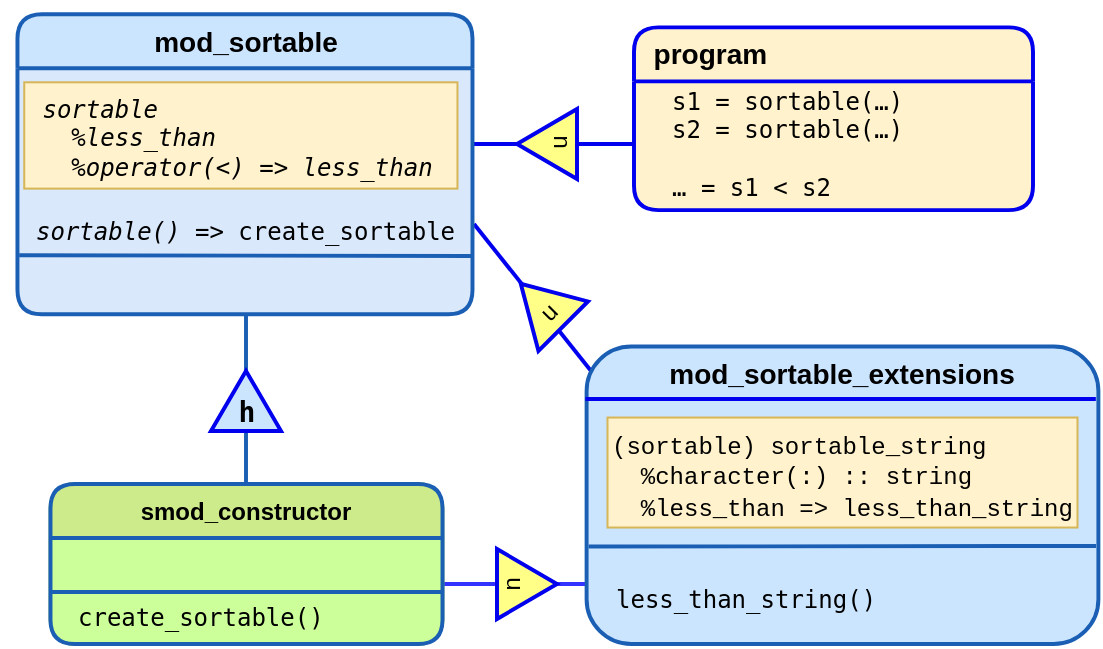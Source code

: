 <mxfile version="24.7.5">
  <diagram name="Page-1" id="rA8-k76OslJVHwZHFa6S">
    <mxGraphModel dx="1022" dy="600" grid="1" gridSize="19.685" guides="1" tooltips="0" connect="1" arrows="1" fold="0" page="1" pageScale="1" pageWidth="700" pageHeight="1100" math="0" shadow="0">
      <root>
        <mxCell id="0" />
        <mxCell id="1" parent="0" />
        <mxCell id="rpTtk4-DMB-l15ecbjdh-101" value="" style="endArrow=none;html=1;rounded=0;endFill=0;strokeWidth=1.968;strokeColor=#0000ee;exitX=0.034;exitY=0.139;exitDx=0;exitDy=0;exitPerimeter=0;" parent="1" source="rpTtk4-DMB-l15ecbjdh-21" edge="1">
          <mxGeometry width="50" height="50" relative="1" as="geometry">
            <mxPoint x="410" y="710" as="sourcePoint" />
            <mxPoint x="320" y="620" as="targetPoint" />
          </mxGeometry>
        </mxCell>
        <mxCell id="rpTtk4-DMB-l15ecbjdh-93" value="" style="endArrow=none;html=1;rounded=0;strokeWidth=1.968;endFill=0;strokeColor=#0000ee;" parent="1" edge="1">
          <mxGeometry width="50" height="50" relative="1" as="geometry">
            <mxPoint x="400" y="580" as="sourcePoint" />
            <mxPoint x="317" y="580" as="targetPoint" />
          </mxGeometry>
        </mxCell>
        <mxCell id="rpTtk4-DMB-l15ecbjdh-100" value="" style="endArrow=none;html=1;rounded=0;endFill=0;strokeWidth=1.968;strokeColor=#3333ff;" parent="1" edge="1">
          <mxGeometry width="50" height="50" relative="1" as="geometry">
            <mxPoint x="300" y="800" as="sourcePoint" />
            <mxPoint x="400" y="800" as="targetPoint" />
          </mxGeometry>
        </mxCell>
        <mxCell id="rpTtk4-DMB-l15ecbjdh-89" value="" style="endArrow=none;html=1;rounded=0;endFill=0;strokeWidth=1.968;strokeColor=#1a5fb4;" parent="1" edge="1">
          <mxGeometry width="50" height="50" relative="1" as="geometry">
            <mxPoint x="206" y="749" as="sourcePoint" />
            <mxPoint x="206" y="660" as="targetPoint" />
          </mxGeometry>
        </mxCell>
        <mxCell id="rpTtk4-DMB-l15ecbjdh-41" value="" style="group" parent="1" vertex="1" connectable="0">
          <mxGeometry x="400" y="520" width="199.5" height="110" as="geometry" />
        </mxCell>
        <mxCell id="rpTtk4-DMB-l15ecbjdh-42" value="&lt;div style=&quot;font-size: 14px;&quot; align=&quot;left&quot;&gt;&lt;pre style=&quot;&quot;&gt;&lt;font face=&quot;Helvetica&quot;&gt;&amp;nbsp;&amp;nbsp;&lt;font style=&quot;font-size: 14px;&quot;&gt;program&lt;/font&gt;&lt;/font&gt;&lt;/pre&gt;&lt;/div&gt;" style="swimlane;whiteSpace=wrap;html=1;rounded=1;strokeColor=#0000ee;fillColor=#fff2cc;swimlaneFillColor=#fff2cc;startSize=27;strokeWidth=1.968;align=left;" parent="rpTtk4-DMB-l15ecbjdh-41" vertex="1">
          <mxGeometry y="1.692" width="199.5" height="91.385" as="geometry" />
        </mxCell>
        <mxCell id="rpTtk4-DMB-l15ecbjdh-48" value="&lt;blockquote style=&quot;margin: 1px 0px 0px;&quot;&gt;&lt;div&gt;&lt;pre style=&quot;margin-top: 0px; padding-bottom: 0px; padding-left: 0px;&quot;&gt;s1 = sortable(…)&lt;br&gt;s2 = sortable(…)&lt;br&gt;&lt;br&gt;… = s1 &amp;lt; s2&lt;/pre&gt;&lt;/div&gt;&lt;/blockquote&gt;&lt;p&gt;&lt;/p&gt;" style="text;html=1;whiteSpace=wrap;overflow=hidden;rounded=0;" parent="rpTtk4-DMB-l15ecbjdh-42" vertex="1">
          <mxGeometry x="16.64" y="22.69" width="135.84" height="67.31" as="geometry" />
        </mxCell>
        <mxCell id="rpTtk4-DMB-l15ecbjdh-26" value="" style="group;fillColor=#cce5ff;strokeColor=#1a5fb4;rounded=1;strokeWidth=1.968;rotation=0;" parent="1" vertex="1" connectable="0">
          <mxGeometry x="376.3" y="681.23" width="255.9" height="148.77" as="geometry" />
        </mxCell>
        <mxCell id="rpTtk4-DMB-l15ecbjdh-21" value="&lt;pre&gt;&lt;b&gt;&lt;font face=&quot;Helvetica&quot; style=&quot;font-size: 14px;&quot;&gt;mod_sortable_extensions&lt;/font&gt;&lt;/b&gt;&lt;/pre&gt;" style="swimlane;whiteSpace=wrap;html=1;rounded=1;strokeColor=none;fillColor=none;swimlaneFillColor=none;startSize=27;strokeWidth=1.968;" parent="rpTtk4-DMB-l15ecbjdh-26" vertex="1">
          <mxGeometry width="255.9" height="146.91" as="geometry" />
        </mxCell>
        <mxCell id="rpTtk4-DMB-l15ecbjdh-22" value="&lt;div align=&quot;left&quot;&gt;&lt;pre style=&quot;margin-top: 0px; margin-bottom: 0px; margin-left: 0px;&quot;&gt;&lt;font face=&quot;Courier New&quot;&gt;(sortable) sortable_string&lt;br&gt;  %character(:) :: string&lt;br&gt;  %less_than =&amp;gt; less_than_string&lt;/font&gt;&lt;font face=&quot;Helvetica&quot;&gt;&lt;br&gt;&lt;/font&gt;&lt;/pre&gt;&lt;/div&gt;" style="text;html=1;whiteSpace=wrap;overflow=hidden;rounded=0;fillColor=#fff2cc;strokeColor=#d6b656;rotation=0;" parent="rpTtk4-DMB-l15ecbjdh-21" vertex="1">
          <mxGeometry x="10.45" y="35.54" width="235" height="55" as="geometry" />
        </mxCell>
        <mxCell id="64eOtdVf9VpqQUz7Mp6y-2" value="&lt;pre style=&quot;margin-top: 0px; margin-bottom: 0px;&quot;&gt;less_than_string()&lt;/pre&gt;" style="text;html=1;whiteSpace=wrap;overflow=hidden;rounded=0;" parent="rpTtk4-DMB-l15ecbjdh-21" vertex="1">
          <mxGeometry x="12.5" y="112.577" width="133.94" height="18.299" as="geometry" />
        </mxCell>
        <mxCell id="rpTtk4-DMB-l15ecbjdh-23" value="" style="endArrow=none;html=1;rounded=0;strokeColor=#1a5fb4;strokeWidth=1.968;" parent="rpTtk4-DMB-l15ecbjdh-26" edge="1">
          <mxGeometry width="50" height="50" relative="1" as="geometry">
            <mxPoint x="254.75" y="99.77" as="sourcePoint" />
            <mxPoint x="1" y="100.051" as="targetPoint" />
          </mxGeometry>
        </mxCell>
        <mxCell id="rpTtk4-DMB-l15ecbjdh-51" value="" style="group;fillColor=#99FF99;strokeColor=#82b366;strokeWidth=1.968;rounded=1;fillStyle=solid;" parent="1" vertex="1" connectable="0">
          <mxGeometry x="108.243" y="750" width="196" height="80" as="geometry" />
        </mxCell>
        <mxCell id="rpTtk4-DMB-l15ecbjdh-52" value="smod_constructor" style="swimlane;whiteSpace=wrap;html=1;rounded=1;strokeColor=#1a5fb4;fillColor=#cdeb8b;swimlaneFillColor=#CCFF99;startSize=27;strokeWidth=1.968;" parent="rpTtk4-DMB-l15ecbjdh-51" vertex="1">
          <mxGeometry width="196" height="80" as="geometry" />
        </mxCell>
        <mxCell id="rpTtk4-DMB-l15ecbjdh-56" value="&lt;pre style=&quot;margin-top: 0px;&quot;&gt;create_sortable()&lt;/pre&gt;" style="text;html=1;whiteSpace=wrap;overflow=hidden;rounded=0;" parent="rpTtk4-DMB-l15ecbjdh-52" vertex="1">
          <mxGeometry x="11.96" y="53.32" width="158.04" height="24.68" as="geometry" />
        </mxCell>
        <mxCell id="rpTtk4-DMB-l15ecbjdh-57" value="" style="line;strokeWidth=1.968;fillColor=none;align=left;verticalAlign=middle;spacingTop=-1;spacingLeft=3;spacingRight=3;rotatable=0;labelPosition=right;points=[];portConstraint=eastwest;strokeColor=inherit;" parent="rpTtk4-DMB-l15ecbjdh-52" vertex="1">
          <mxGeometry y="50" width="196" height="8" as="geometry" />
        </mxCell>
        <mxCell id="rpTtk4-DMB-l15ecbjdh-61" value="" style="group;movable=1;resizable=1;rotatable=1;deletable=1;editable=1;locked=0;connectable=1;fillColor=none;strokeColor=none;rounded=0;" parent="1" vertex="1" connectable="0">
          <mxGeometry x="83.243" y="530" width="236" height="140" as="geometry" />
        </mxCell>
        <mxCell id="rpTtk4-DMB-l15ecbjdh-62" value="&lt;pre&gt;&lt;b&gt;&lt;font face=&quot;Helvetica&quot; style=&quot;font-size: 14px;&quot;&gt;mod_sortable&lt;/font&gt;&lt;/b&gt;&lt;/pre&gt;" style="swimlane;whiteSpace=wrap;html=1;rounded=1;strokeColor=#1a5fb4;fillColor=#cce5ff;swimlaneFillColor=#DAE8FC;startSize=27;strokeWidth=1.968;rotation=0;" parent="rpTtk4-DMB-l15ecbjdh-61" vertex="1">
          <mxGeometry x="8.486" y="-14.86" width="227.514" height="150" as="geometry" />
        </mxCell>
        <mxCell id="rpTtk4-DMB-l15ecbjdh-63" value="&lt;pre style=&quot;margin-top: 0px; margin-bottom: 1px; margin-left: 0px;&quot;&gt;&lt;i&gt;&amp;nbsp;sortable&lt;br&gt;   %less_than&lt;br&gt;   %operator(&amp;lt;) =&amp;gt; less_than &lt;br&gt;&lt;/i&gt;&lt;/pre&gt;" style="text;html=1;whiteSpace=wrap;overflow=hidden;rounded=0;fillColor=#fff2cc;strokeColor=#d6b656;" parent="rpTtk4-DMB-l15ecbjdh-62" vertex="1">
          <mxGeometry x="3.39" y="34.01" width="216.61" height="53.16" as="geometry" />
        </mxCell>
        <mxCell id="64eOtdVf9VpqQUz7Mp6y-3" value="&lt;pre style=&quot;margin-top: 0px;&quot;&gt;&lt;i&gt;sortable()&lt;/i&gt; =&amp;gt; create_sortable&lt;/pre&gt;" style="text;html=1;whiteSpace=wrap;overflow=hidden;rounded=0;" parent="rpTtk4-DMB-l15ecbjdh-62" vertex="1">
          <mxGeometry x="7.254" y="95.18" width="216.53" height="19.68" as="geometry" />
        </mxCell>
        <mxCell id="rpTtk4-DMB-l15ecbjdh-65" value="" style="endArrow=none;html=1;rounded=0;strokeColor=#1a5fb4;strokeWidth=1.968;" parent="rpTtk4-DMB-l15ecbjdh-61" edge="1">
          <mxGeometry width="50" height="50" relative="1" as="geometry">
            <mxPoint x="236" y="106" as="sourcePoint" />
            <mxPoint x="9.338" y="105.582" as="targetPoint" />
          </mxGeometry>
        </mxCell>
        <mxCell id="rpTtk4-DMB-l15ecbjdh-90" value="" style="group" parent="1" vertex="1" connectable="0">
          <mxGeometry x="188.5" y="693.5" width="35" height="30" as="geometry" />
        </mxCell>
        <mxCell id="rpTtk4-DMB-l15ecbjdh-91" value="" style="triangle;whiteSpace=wrap;html=1;rotation=270;fillColor=#cce5ff;strokeColor=#0000ee;strokeWidth=1.968;" parent="rpTtk4-DMB-l15ecbjdh-90" vertex="1">
          <mxGeometry x="2.5" y="-2.5" width="30" height="35" as="geometry" />
        </mxCell>
        <mxCell id="rpTtk4-DMB-l15ecbjdh-92" value="&lt;pre&gt;&lt;b&gt;&lt;font style=&quot;font-size: 14px;&quot;&gt;h&lt;/font&gt;&lt;/b&gt;&lt;/pre&gt;" style="text;html=1;align=center;verticalAlign=middle;whiteSpace=wrap;rounded=0;fillColor=#cce5ff;strokeColor=none;" parent="rpTtk4-DMB-l15ecbjdh-90" vertex="1">
          <mxGeometry x="12" y="15.5" width="11" height="10" as="geometry" />
        </mxCell>
        <mxCell id="rpTtk4-DMB-l15ecbjdh-103" value="" style="line;strokeWidth=1.968;fillColor=#0050ef;align=left;verticalAlign=middle;spacingTop=-1;spacingLeft=3;spacingRight=3;rotatable=0;labelPosition=right;points=[];portConstraint=eastwest;strokeColor=#0000ee;fontColor=#ffffff;rotation=0;" parent="1" vertex="1">
          <mxGeometry x="375.7" y="703.5" width="255.22" height="8" as="geometry" />
        </mxCell>
        <mxCell id="rpTtk4-DMB-l15ecbjdh-94" value="" style="group;rotation=0;" parent="1" vertex="1" connectable="0">
          <mxGeometry x="338.5" y="564.5" width="35" height="30" as="geometry" />
        </mxCell>
        <mxCell id="rpTtk4-DMB-l15ecbjdh-95" value="" style="triangle;whiteSpace=wrap;html=1;rotation=180;fillColor=#ffff88;strokeColor=#0000ee;strokeWidth=1.968;" parent="rpTtk4-DMB-l15ecbjdh-94" vertex="1">
          <mxGeometry x="3" y="-2" width="30" height="35" as="geometry" />
        </mxCell>
        <mxCell id="rpTtk4-DMB-l15ecbjdh-96" value="u" style="text;html=1;align=center;verticalAlign=middle;whiteSpace=wrap;rounded=0;fillColor=#ffff88;strokeColor=none;rotation=-90;" parent="rpTtk4-DMB-l15ecbjdh-94" vertex="1">
          <mxGeometry x="18" y="10" width="11" height="10" as="geometry" />
        </mxCell>
        <mxCell id="rpTtk4-DMB-l15ecbjdh-97" value="" style="group;rotation=-180;" parent="1" vertex="1" connectable="0">
          <mxGeometry x="328.5" y="784.5" width="35" height="30" as="geometry" />
        </mxCell>
        <mxCell id="rpTtk4-DMB-l15ecbjdh-98" value="" style="triangle;whiteSpace=wrap;html=1;rotation=0;fillColor=#ffff88;strokeColor=#0000ee;strokeWidth=1.968;" parent="rpTtk4-DMB-l15ecbjdh-97" vertex="1">
          <mxGeometry x="3" y="-2" width="30" height="35" as="geometry" />
        </mxCell>
        <mxCell id="rpTtk4-DMB-l15ecbjdh-99" value="u" style="text;html=1;align=center;verticalAlign=middle;whiteSpace=wrap;rounded=0;fillColor=#ffff88;strokeColor=none;rotation=-270;" parent="rpTtk4-DMB-l15ecbjdh-97" vertex="1">
          <mxGeometry x="7" y="10" width="11" height="10" as="geometry" />
        </mxCell>
        <mxCell id="rpTtk4-DMB-l15ecbjdh-112" value="" style="group;rotation=-45;" parent="1" vertex="1" connectable="0">
          <mxGeometry x="336" y="645" width="35" height="30" as="geometry" />
        </mxCell>
        <mxCell id="rpTtk4-DMB-l15ecbjdh-113" value="" style="triangle;whiteSpace=wrap;html=1;rotation=225;fillColor=#ffff88;strokeColor=#0000ee;strokeWidth=1.968;" parent="rpTtk4-DMB-l15ecbjdh-112" vertex="1">
          <mxGeometry x="3" y="-2" width="30" height="35" as="geometry" />
        </mxCell>
        <mxCell id="rpTtk4-DMB-l15ecbjdh-114" value="u" style="text;html=1;align=center;verticalAlign=middle;whiteSpace=wrap;rounded=0;fillColor=#ffff88;strokeColor=none;rotation=-45;" parent="rpTtk4-DMB-l15ecbjdh-112" vertex="1">
          <mxGeometry x="16" y="14" width="11" height="10" as="geometry" />
        </mxCell>
      </root>
    </mxGraphModel>
  </diagram>
</mxfile>
